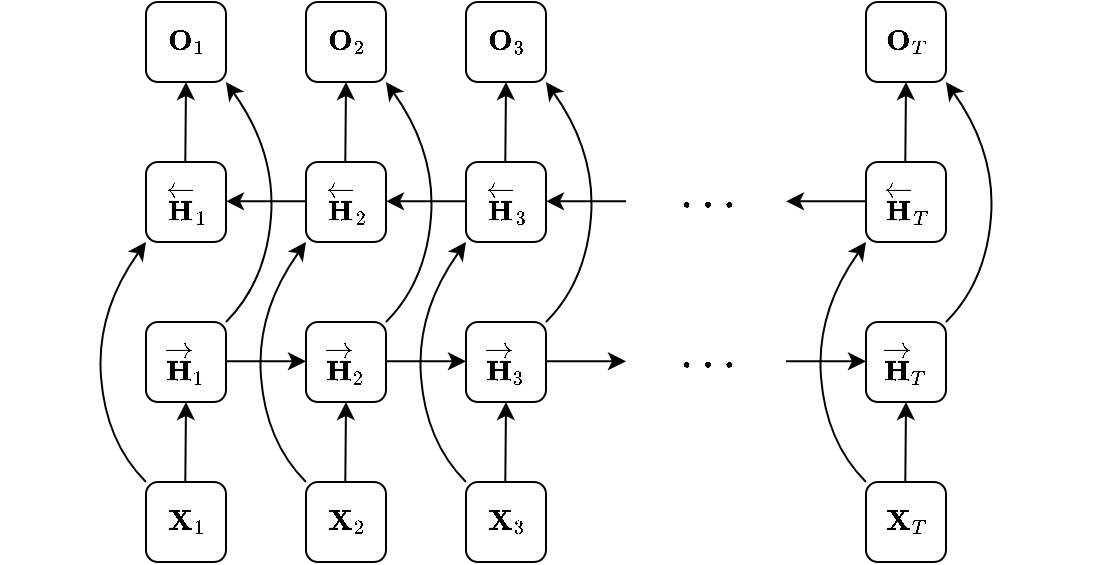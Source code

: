 <mxfile version="20.3.0" type="device"><diagram id="kXRKfm-oQbFQ7fH198nA" name="Page-1"><mxGraphModel dx="670" dy="856" grid="1" gridSize="5" guides="1" tooltips="1" connect="1" arrows="1" fold="1" page="1" pageScale="1" pageWidth="827" pageHeight="1169" math="1" shadow="0"><root><mxCell id="0"/><mxCell id="1" parent="0"/><mxCell id="V0or0R_OZQ55OM8X9b4t-1" value="$$\mathbf{O}_1$$" style="rounded=1;whiteSpace=wrap;html=1;" vertex="1" parent="1"><mxGeometry x="140" y="60" width="40" height="40" as="geometry"/></mxCell><mxCell id="V0or0R_OZQ55OM8X9b4t-2" value="$$\overleftarrow{\mathbf{H}}_1$$" style="rounded=1;whiteSpace=wrap;html=1;" vertex="1" parent="1"><mxGeometry x="140" y="140" width="40" height="40" as="geometry"/></mxCell><mxCell id="V0or0R_OZQ55OM8X9b4t-3" value="$$\overrightarrow{\mathbf{H}}_1$$" style="rounded=1;whiteSpace=wrap;html=1;" vertex="1" parent="1"><mxGeometry x="140" y="220" width="40" height="40" as="geometry"/></mxCell><mxCell id="V0or0R_OZQ55OM8X9b4t-4" value="$$\mathbf{X}_1$$" style="rounded=1;whiteSpace=wrap;html=1;" vertex="1" parent="1"><mxGeometry x="140" y="300" width="40" height="40" as="geometry"/></mxCell><mxCell id="V0or0R_OZQ55OM8X9b4t-5" value="$$\mathbf{O}_2$$" style="rounded=1;whiteSpace=wrap;html=1;" vertex="1" parent="1"><mxGeometry x="220" y="60" width="40" height="40" as="geometry"/></mxCell><mxCell id="V0or0R_OZQ55OM8X9b4t-6" value="$$\overleftarrow{\mathbf{H}}_2$$" style="rounded=1;whiteSpace=wrap;html=1;" vertex="1" parent="1"><mxGeometry x="220" y="140" width="40" height="40" as="geometry"/></mxCell><mxCell id="V0or0R_OZQ55OM8X9b4t-7" value="$$\overrightarrow{\mathbf{H}}_2$$" style="rounded=1;whiteSpace=wrap;html=1;" vertex="1" parent="1"><mxGeometry x="220" y="220" width="40" height="40" as="geometry"/></mxCell><mxCell id="V0or0R_OZQ55OM8X9b4t-8" value="$$\mathbf{X}_2$$" style="rounded=1;whiteSpace=wrap;html=1;" vertex="1" parent="1"><mxGeometry x="220" y="300" width="40" height="40" as="geometry"/></mxCell><mxCell id="V0or0R_OZQ55OM8X9b4t-9" value="$$\mathbf{O}_3$$" style="rounded=1;whiteSpace=wrap;html=1;" vertex="1" parent="1"><mxGeometry x="300" y="60" width="40" height="40" as="geometry"/></mxCell><mxCell id="V0or0R_OZQ55OM8X9b4t-10" value="$$\overleftarrow{\mathbf{H}}_3$$" style="rounded=1;whiteSpace=wrap;html=1;" vertex="1" parent="1"><mxGeometry x="300" y="140" width="40" height="40" as="geometry"/></mxCell><mxCell id="V0or0R_OZQ55OM8X9b4t-11" value="$$\overrightarrow{\mathbf{H}}_3$$" style="rounded=1;whiteSpace=wrap;html=1;" vertex="1" parent="1"><mxGeometry x="300" y="220" width="40" height="40" as="geometry"/></mxCell><mxCell id="V0or0R_OZQ55OM8X9b4t-12" value="$$\mathbf{X}_3$$" style="rounded=1;whiteSpace=wrap;html=1;" vertex="1" parent="1"><mxGeometry x="300" y="300" width="40" height="40" as="geometry"/></mxCell><mxCell id="V0or0R_OZQ55OM8X9b4t-13" value="$$\mathbf{O}_T$$" style="rounded=1;whiteSpace=wrap;html=1;" vertex="1" parent="1"><mxGeometry x="500" y="60" width="40" height="40" as="geometry"/></mxCell><mxCell id="V0or0R_OZQ55OM8X9b4t-14" value="$$\overleftarrow{\mathbf{H}}_T$$" style="rounded=1;whiteSpace=wrap;html=1;" vertex="1" parent="1"><mxGeometry x="500" y="140" width="40" height="40" as="geometry"/></mxCell><mxCell id="V0or0R_OZQ55OM8X9b4t-15" value="$$\overrightarrow{\mathbf{H}}_T$$" style="rounded=1;whiteSpace=wrap;html=1;" vertex="1" parent="1"><mxGeometry x="500" y="220" width="40" height="40" as="geometry"/></mxCell><mxCell id="V0or0R_OZQ55OM8X9b4t-16" value="$$\mathbf{X}_T$$" style="rounded=1;whiteSpace=wrap;html=1;" vertex="1" parent="1"><mxGeometry x="500" y="300" width="40" height="40" as="geometry"/></mxCell><mxCell id="V0or0R_OZQ55OM8X9b4t-17" value="" style="endArrow=classic;html=1;rounded=0;entryX=0.5;entryY=1;entryDx=0;entryDy=0;" edge="1" parent="1" target="V0or0R_OZQ55OM8X9b4t-3"><mxGeometry width="50" height="50" relative="1" as="geometry"><mxPoint x="159.66" y="300" as="sourcePoint"/><mxPoint x="159.66" y="265" as="targetPoint"/></mxGeometry></mxCell><mxCell id="V0or0R_OZQ55OM8X9b4t-18" value="" style="endArrow=classic;html=1;rounded=0;entryX=0.5;entryY=1;entryDx=0;entryDy=0;" edge="1" parent="1"><mxGeometry width="50" height="50" relative="1" as="geometry"><mxPoint x="239.66" y="300" as="sourcePoint"/><mxPoint x="240" y="260" as="targetPoint"/></mxGeometry></mxCell><mxCell id="V0or0R_OZQ55OM8X9b4t-19" value="" style="endArrow=classic;html=1;rounded=0;entryX=0.5;entryY=1;entryDx=0;entryDy=0;" edge="1" parent="1"><mxGeometry width="50" height="50" relative="1" as="geometry"><mxPoint x="319.66" y="300" as="sourcePoint"/><mxPoint x="320" y="260" as="targetPoint"/></mxGeometry></mxCell><mxCell id="V0or0R_OZQ55OM8X9b4t-20" value="" style="endArrow=classic;html=1;rounded=0;entryX=0.5;entryY=1;entryDx=0;entryDy=0;" edge="1" parent="1"><mxGeometry width="50" height="50" relative="1" as="geometry"><mxPoint x="519.66" y="300" as="sourcePoint"/><mxPoint x="520" y="260" as="targetPoint"/></mxGeometry></mxCell><mxCell id="V0or0R_OZQ55OM8X9b4t-21" value="" style="endArrow=classic;html=1;rounded=0;entryX=0.5;entryY=1;entryDx=0;entryDy=0;" edge="1" parent="1"><mxGeometry width="50" height="50" relative="1" as="geometry"><mxPoint x="159.66" y="140" as="sourcePoint"/><mxPoint x="160" y="100" as="targetPoint"/></mxGeometry></mxCell><mxCell id="V0or0R_OZQ55OM8X9b4t-22" value="" style="endArrow=classic;html=1;rounded=0;entryX=0.5;entryY=1;entryDx=0;entryDy=0;" edge="1" parent="1"><mxGeometry width="50" height="50" relative="1" as="geometry"><mxPoint x="239.66" y="140" as="sourcePoint"/><mxPoint x="240" y="100" as="targetPoint"/></mxGeometry></mxCell><mxCell id="V0or0R_OZQ55OM8X9b4t-23" value="" style="endArrow=classic;html=1;rounded=0;entryX=0.5;entryY=1;entryDx=0;entryDy=0;" edge="1" parent="1"><mxGeometry width="50" height="50" relative="1" as="geometry"><mxPoint x="319.66" y="140" as="sourcePoint"/><mxPoint x="320" y="100" as="targetPoint"/></mxGeometry></mxCell><mxCell id="V0or0R_OZQ55OM8X9b4t-24" value="" style="endArrow=classic;html=1;rounded=0;entryX=0.5;entryY=1;entryDx=0;entryDy=0;" edge="1" parent="1"><mxGeometry width="50" height="50" relative="1" as="geometry"><mxPoint x="519.66" y="140" as="sourcePoint"/><mxPoint x="520.0" y="100" as="targetPoint"/></mxGeometry></mxCell><mxCell id="V0or0R_OZQ55OM8X9b4t-25" value="" style="endArrow=classic;html=1;rounded=0;" edge="1" parent="1"><mxGeometry width="50" height="50" relative="1" as="geometry"><mxPoint x="180" y="239.66" as="sourcePoint"/><mxPoint x="220" y="239.66" as="targetPoint"/></mxGeometry></mxCell><mxCell id="V0or0R_OZQ55OM8X9b4t-27" value="" style="endArrow=classic;html=1;rounded=0;" edge="1" parent="1"><mxGeometry width="50" height="50" relative="1" as="geometry"><mxPoint x="260" y="239.66" as="sourcePoint"/><mxPoint x="300" y="239.66" as="targetPoint"/></mxGeometry></mxCell><mxCell id="V0or0R_OZQ55OM8X9b4t-28" value="" style="endArrow=classic;html=1;rounded=0;" edge="1" parent="1"><mxGeometry width="50" height="50" relative="1" as="geometry"><mxPoint x="340" y="239.66" as="sourcePoint"/><mxPoint x="380" y="239.66" as="targetPoint"/></mxGeometry></mxCell><mxCell id="V0or0R_OZQ55OM8X9b4t-29" value="" style="endArrow=classic;html=1;rounded=0;" edge="1" parent="1"><mxGeometry width="50" height="50" relative="1" as="geometry"><mxPoint x="220" y="159.66" as="sourcePoint"/><mxPoint x="180" y="159.66" as="targetPoint"/></mxGeometry></mxCell><mxCell id="V0or0R_OZQ55OM8X9b4t-30" value="" style="endArrow=classic;html=1;rounded=0;" edge="1" parent="1"><mxGeometry width="50" height="50" relative="1" as="geometry"><mxPoint x="300" y="159.66" as="sourcePoint"/><mxPoint x="260" y="159.66" as="targetPoint"/></mxGeometry></mxCell><mxCell id="V0or0R_OZQ55OM8X9b4t-31" value="" style="endArrow=classic;html=1;rounded=0;" edge="1" parent="1"><mxGeometry width="50" height="50" relative="1" as="geometry"><mxPoint x="380" y="159.66" as="sourcePoint"/><mxPoint x="340" y="159.66" as="targetPoint"/></mxGeometry></mxCell><mxCell id="V0or0R_OZQ55OM8X9b4t-32" value="" style="endArrow=classic;html=1;rounded=0;" edge="1" parent="1"><mxGeometry width="50" height="50" relative="1" as="geometry"><mxPoint x="500" y="159.66" as="sourcePoint"/><mxPoint x="460" y="159.66" as="targetPoint"/></mxGeometry></mxCell><mxCell id="V0or0R_OZQ55OM8X9b4t-33" value="" style="endArrow=classic;html=1;rounded=0;" edge="1" parent="1"><mxGeometry width="50" height="50" relative="1" as="geometry"><mxPoint x="460" y="239.66" as="sourcePoint"/><mxPoint x="500" y="239.66" as="targetPoint"/></mxGeometry></mxCell><mxCell id="V0or0R_OZQ55OM8X9b4t-38" value="" style="curved=1;endArrow=classic;html=1;rounded=0;exitX=0;exitY=0;exitDx=0;exitDy=0;entryX=0;entryY=1;entryDx=0;entryDy=0;" edge="1" parent="1" source="V0or0R_OZQ55OM8X9b4t-4" target="V0or0R_OZQ55OM8X9b4t-2"><mxGeometry width="50" height="50" relative="1" as="geometry"><mxPoint x="45" y="290" as="sourcePoint"/><mxPoint x="95" y="240" as="targetPoint"/><Array as="points"><mxPoint x="120" y="280"/><mxPoint x="115" y="215"/></Array></mxGeometry></mxCell><mxCell id="V0or0R_OZQ55OM8X9b4t-39" value="" style="curved=1;endArrow=classic;html=1;rounded=0;exitX=0;exitY=0;exitDx=0;exitDy=0;entryX=0;entryY=1;entryDx=0;entryDy=0;" edge="1" parent="1"><mxGeometry width="50" height="50" relative="1" as="geometry"><mxPoint x="220" y="300" as="sourcePoint"/><mxPoint x="220" y="180" as="targetPoint"/><Array as="points"><mxPoint x="200" y="280"/><mxPoint x="195" y="215"/></Array></mxGeometry></mxCell><mxCell id="V0or0R_OZQ55OM8X9b4t-40" value="" style="curved=1;endArrow=classic;html=1;rounded=0;exitX=0;exitY=0;exitDx=0;exitDy=0;entryX=0;entryY=1;entryDx=0;entryDy=0;" edge="1" parent="1"><mxGeometry width="50" height="50" relative="1" as="geometry"><mxPoint x="300" y="300" as="sourcePoint"/><mxPoint x="300" y="180" as="targetPoint"/><Array as="points"><mxPoint x="280" y="280"/><mxPoint x="275" y="215"/></Array></mxGeometry></mxCell><mxCell id="V0or0R_OZQ55OM8X9b4t-41" value="" style="curved=1;endArrow=classic;html=1;rounded=0;exitX=0;exitY=0;exitDx=0;exitDy=0;entryX=0;entryY=1;entryDx=0;entryDy=0;" edge="1" parent="1"><mxGeometry width="50" height="50" relative="1" as="geometry"><mxPoint x="500" y="300" as="sourcePoint"/><mxPoint x="500" y="180" as="targetPoint"/><Array as="points"><mxPoint x="480" y="280"/><mxPoint x="475" y="215"/></Array></mxGeometry></mxCell><mxCell id="V0or0R_OZQ55OM8X9b4t-42" value="" style="curved=1;endArrow=classic;html=1;rounded=0;exitX=0;exitY=0;exitDx=0;exitDy=0;entryX=0;entryY=1;entryDx=0;entryDy=0;" edge="1" parent="1"><mxGeometry width="50" height="50" relative="1" as="geometry"><mxPoint x="180" y="220" as="sourcePoint"/><mxPoint x="180" y="100" as="targetPoint"/><Array as="points"><mxPoint x="200" y="200"/><mxPoint x="205" y="135"/></Array></mxGeometry></mxCell><mxCell id="V0or0R_OZQ55OM8X9b4t-44" value="" style="curved=1;endArrow=classic;html=1;rounded=0;exitX=0;exitY=0;exitDx=0;exitDy=0;entryX=0;entryY=1;entryDx=0;entryDy=0;" edge="1" parent="1"><mxGeometry width="50" height="50" relative="1" as="geometry"><mxPoint x="260" y="220" as="sourcePoint"/><mxPoint x="260" y="100.0" as="targetPoint"/><Array as="points"><mxPoint x="280" y="200"/><mxPoint x="285" y="135"/></Array></mxGeometry></mxCell><mxCell id="V0or0R_OZQ55OM8X9b4t-45" value="" style="curved=1;endArrow=classic;html=1;rounded=0;exitX=0;exitY=0;exitDx=0;exitDy=0;entryX=0;entryY=1;entryDx=0;entryDy=0;" edge="1" parent="1"><mxGeometry width="50" height="50" relative="1" as="geometry"><mxPoint x="340" y="220" as="sourcePoint"/><mxPoint x="340" y="100.0" as="targetPoint"/><Array as="points"><mxPoint x="360" y="200"/><mxPoint x="365" y="135"/></Array></mxGeometry></mxCell><mxCell id="V0or0R_OZQ55OM8X9b4t-46" value="" style="curved=1;endArrow=classic;html=1;rounded=0;exitX=0;exitY=0;exitDx=0;exitDy=0;entryX=0;entryY=1;entryDx=0;entryDy=0;" edge="1" parent="1"><mxGeometry width="50" height="50" relative="1" as="geometry"><mxPoint x="540" y="220" as="sourcePoint"/><mxPoint x="540" y="100.0" as="targetPoint"/><Array as="points"><mxPoint x="560" y="200"/><mxPoint x="565" y="135"/></Array></mxGeometry></mxCell><mxCell id="V0or0R_OZQ55OM8X9b4t-47" value="$$\dots$$" style="text;html=1;resizable=0;autosize=1;align=center;verticalAlign=middle;points=[];fillColor=none;strokeColor=none;rounded=0;fontSize=20;" vertex="1" parent="1"><mxGeometry x="365" y="135" width="110" height="40" as="geometry"/></mxCell><mxCell id="V0or0R_OZQ55OM8X9b4t-48" value="$$\dots$$" style="text;html=1;resizable=0;autosize=1;align=center;verticalAlign=middle;points=[];fillColor=none;strokeColor=none;rounded=0;fontSize=20;" vertex="1" parent="1"><mxGeometry x="365" y="215" width="110" height="40" as="geometry"/></mxCell></root></mxGraphModel></diagram></mxfile>